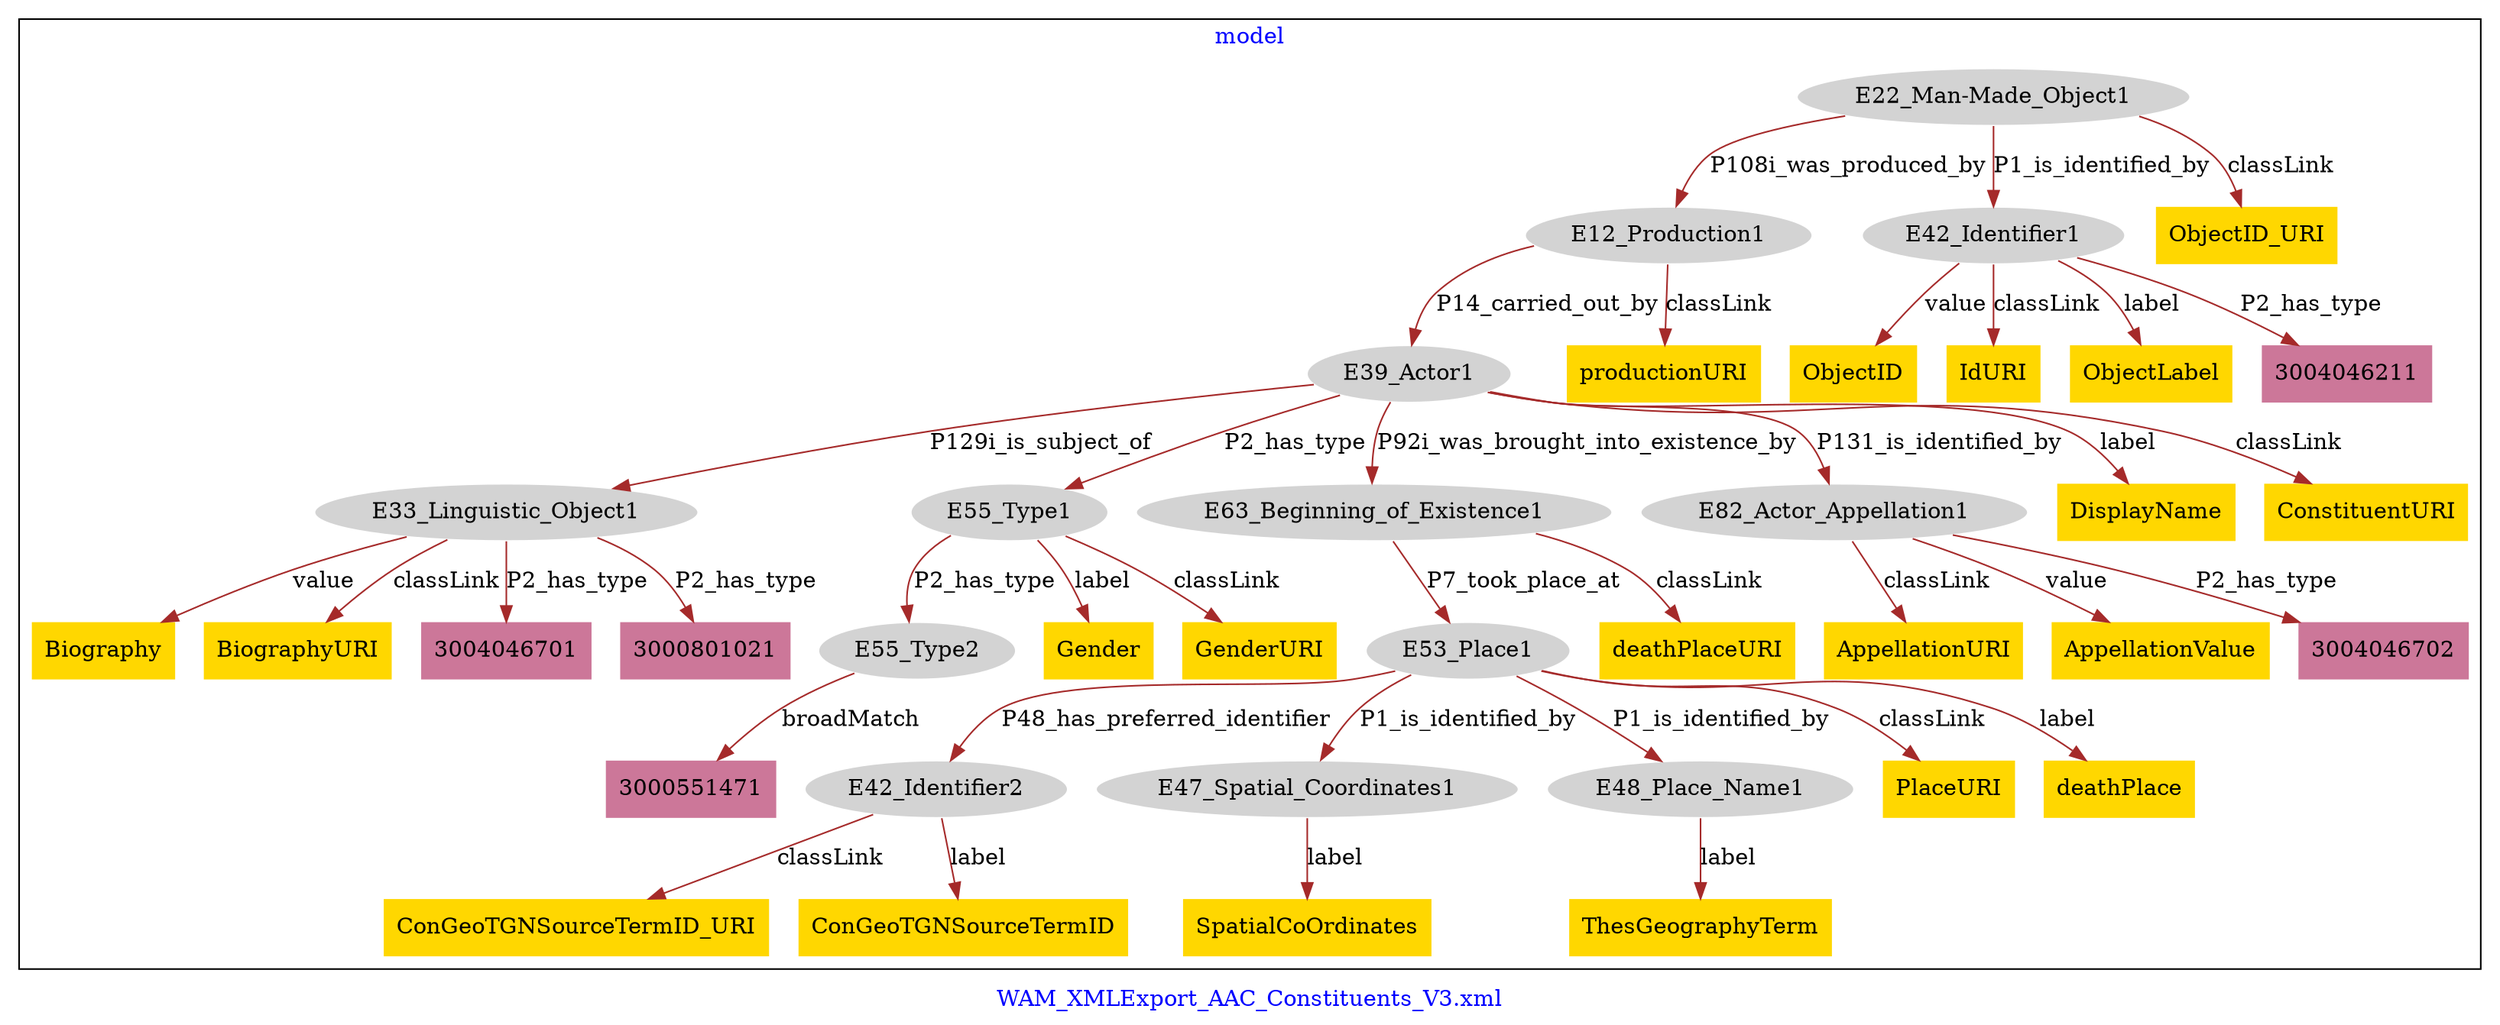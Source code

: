 digraph n0 {
fontcolor="blue"
remincross="true"
label="WAM_XMLExport_AAC_Constituents_V3.xml"
subgraph cluster {
label="model"
n2[style="filled",color="white",fillcolor="lightgray",label="E12_Production1"];
n3[style="filled",color="white",fillcolor="lightgray",label="E39_Actor1"];
n4[style="filled",color="white",fillcolor="lightgray",label="E22_Man-Made_Object1"];
n5[style="filled",color="white",fillcolor="lightgray",label="E42_Identifier1"];
n6[style="filled",color="white",fillcolor="lightgray",label="E33_Linguistic_Object1"];
n7[style="filled",color="white",fillcolor="lightgray",label="E55_Type1"];
n8[style="filled",color="white",fillcolor="lightgray",label="E63_Beginning_of_Existence1"];
n9[style="filled",color="white",fillcolor="lightgray",label="E82_Actor_Appellation1"];
n10[style="filled",color="white",fillcolor="lightgray",label="E53_Place1"];
n11[style="filled",color="white",fillcolor="lightgray",label="E42_Identifier2"];
n12[style="filled",color="white",fillcolor="lightgray",label="E47_Spatial_Coordinates1"];
n13[style="filled",color="white",fillcolor="lightgray",label="E48_Place_Name1"];
n14[style="filled",color="white",fillcolor="lightgray",label="E55_Type2"];
n15[shape="plaintext",style="filled",fillcolor="gold",label="Gender"];
n16[shape="plaintext",style="filled",fillcolor="gold",label="ObjectID"];
n17[shape="plaintext",style="filled",fillcolor="gold",label="IdURI"];
n18[shape="plaintext",style="filled",fillcolor="gold",label="ObjectLabel"];
n19[shape="plaintext",style="filled",fillcolor="gold",label="DisplayName"];
n20[shape="plaintext",style="filled",fillcolor="gold",label="Biography"];
n21[shape="plaintext",style="filled",fillcolor="gold",label="deathPlaceURI"];
n22[shape="plaintext",style="filled",fillcolor="gold",label="ObjectID_URI"];
n23[shape="plaintext",style="filled",fillcolor="gold",label="BiographyURI"];
n24[shape="plaintext",style="filled",fillcolor="gold",label="ConGeoTGNSourceTermID_URI"];
n25[shape="plaintext",style="filled",fillcolor="gold",label="GenderURI"];
n26[shape="plaintext",style="filled",fillcolor="gold",label="PlaceURI"];
n27[shape="plaintext",style="filled",fillcolor="gold",label="AppellationURI"];
n28[shape="plaintext",style="filled",fillcolor="gold",label="deathPlace"];
n29[shape="plaintext",style="filled",fillcolor="gold",label="AppellationValue"];
n30[shape="plaintext",style="filled",fillcolor="gold",label="ThesGeographyTerm"];
n31[shape="plaintext",style="filled",fillcolor="gold",label="ConGeoTGNSourceTermID"];
n32[shape="plaintext",style="filled",fillcolor="gold",label="ConstituentURI"];
n33[shape="plaintext",style="filled",fillcolor="gold",label="productionURI"];
n34[shape="plaintext",style="filled",fillcolor="gold",label="SpatialCoOrdinates"];
n35[shape="plaintext",style="filled",fillcolor="#CC7799",label="3004046211"];
n36[shape="plaintext",style="filled",fillcolor="#CC7799",label="3000551471"];
n37[shape="plaintext",style="filled",fillcolor="#CC7799",label="3004046701"];
n38[shape="plaintext",style="filled",fillcolor="#CC7799",label="3000801021"];
n39[shape="plaintext",style="filled",fillcolor="#CC7799",label="3004046702"];
}
n2 -> n3[color="brown",fontcolor="black",label="P14_carried_out_by"]
n4 -> n2[color="brown",fontcolor="black",label="P108i_was_produced_by"]
n4 -> n5[color="brown",fontcolor="black",label="P1_is_identified_by"]
n3 -> n6[color="brown",fontcolor="black",label="P129i_is_subject_of"]
n3 -> n7[color="brown",fontcolor="black",label="P2_has_type"]
n3 -> n8[color="brown",fontcolor="black",label="P92i_was_brought_into_existence_by"]
n3 -> n9[color="brown",fontcolor="black",label="P131_is_identified_by"]
n10 -> n11[color="brown",fontcolor="black",label="P48_has_preferred_identifier"]
n10 -> n12[color="brown",fontcolor="black",label="P1_is_identified_by"]
n10 -> n13[color="brown",fontcolor="black",label="P1_is_identified_by"]
n7 -> n14[color="brown",fontcolor="black",label="P2_has_type"]
n8 -> n10[color="brown",fontcolor="black",label="P7_took_place_at"]
n7 -> n15[color="brown",fontcolor="black",label="label"]
n5 -> n16[color="brown",fontcolor="black",label="value"]
n5 -> n17[color="brown",fontcolor="black",label="classLink"]
n5 -> n18[color="brown",fontcolor="black",label="label"]
n3 -> n19[color="brown",fontcolor="black",label="label"]
n6 -> n20[color="brown",fontcolor="black",label="value"]
n8 -> n21[color="brown",fontcolor="black",label="classLink"]
n4 -> n22[color="brown",fontcolor="black",label="classLink"]
n6 -> n23[color="brown",fontcolor="black",label="classLink"]
n11 -> n24[color="brown",fontcolor="black",label="classLink"]
n7 -> n25[color="brown",fontcolor="black",label="classLink"]
n10 -> n26[color="brown",fontcolor="black",label="classLink"]
n9 -> n27[color="brown",fontcolor="black",label="classLink"]
n10 -> n28[color="brown",fontcolor="black",label="label"]
n9 -> n29[color="brown",fontcolor="black",label="value"]
n13 -> n30[color="brown",fontcolor="black",label="label"]
n11 -> n31[color="brown",fontcolor="black",label="label"]
n3 -> n32[color="brown",fontcolor="black",label="classLink"]
n2 -> n33[color="brown",fontcolor="black",label="classLink"]
n12 -> n34[color="brown",fontcolor="black",label="label"]
n5 -> n35[color="brown",fontcolor="black",label="P2_has_type"]
n14 -> n36[color="brown",fontcolor="black",label="broadMatch"]
n6 -> n37[color="brown",fontcolor="black",label="P2_has_type"]
n6 -> n38[color="brown",fontcolor="black",label="P2_has_type"]
n9 -> n39[color="brown",fontcolor="black",label="P2_has_type"]
}
